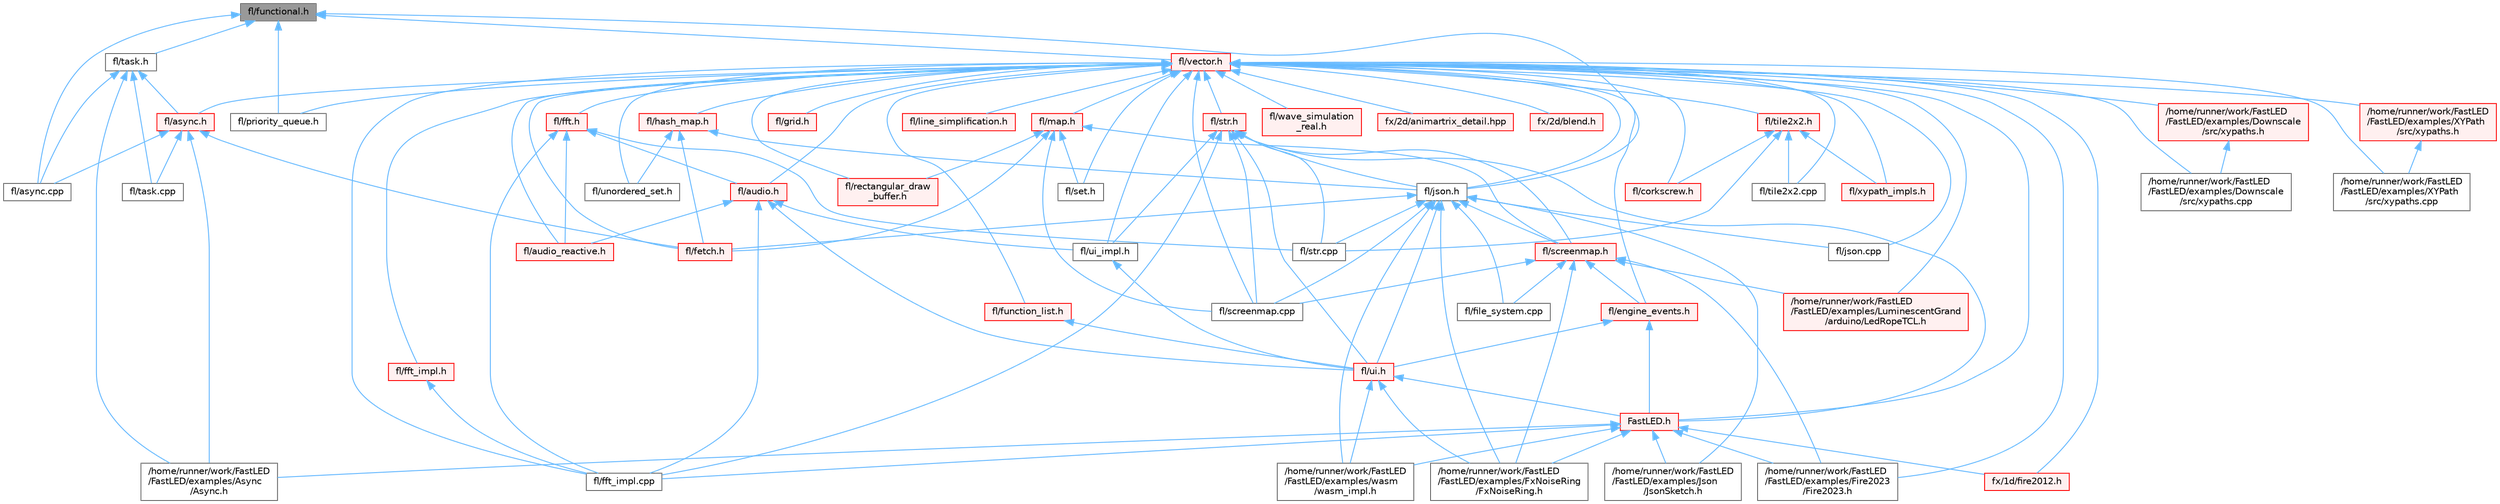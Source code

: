 digraph "fl/functional.h"
{
 // INTERACTIVE_SVG=YES
 // LATEX_PDF_SIZE
  bgcolor="transparent";
  edge [fontname=Helvetica,fontsize=10,labelfontname=Helvetica,labelfontsize=10];
  node [fontname=Helvetica,fontsize=10,shape=box,height=0.2,width=0.4];
  Node1 [id="Node000001",label="fl/functional.h",height=0.2,width=0.4,color="gray40", fillcolor="grey60", style="filled", fontcolor="black",tooltip=" "];
  Node1 -> Node2 [id="edge1_Node000001_Node000002",dir="back",color="steelblue1",style="solid",tooltip=" "];
  Node2 [id="Node000002",label="fl/async.cpp",height=0.2,width=0.4,color="grey40", fillcolor="white", style="filled",URL="$d0/d95/async_8cpp.html",tooltip=" "];
  Node1 -> Node3 [id="edge2_Node000001_Node000003",dir="back",color="steelblue1",style="solid",tooltip=" "];
  Node3 [id="Node000003",label="fl/json.h",height=0.2,width=0.4,color="grey40", fillcolor="white", style="filled",URL="$d7/d91/fl_2json_8h.html",tooltip="FastLED's Elegant JSON Library: fl::Json"];
  Node3 -> Node4 [id="edge3_Node000003_Node000004",dir="back",color="steelblue1",style="solid",tooltip=" "];
  Node4 [id="Node000004",label="/home/runner/work/FastLED\l/FastLED/examples/FxNoiseRing\l/FxNoiseRing.h",height=0.2,width=0.4,color="grey40", fillcolor="white", style="filled",URL="$d5/d77/_fx_noise_ring_8h.html",tooltip=" "];
  Node3 -> Node5 [id="edge4_Node000003_Node000005",dir="back",color="steelblue1",style="solid",tooltip=" "];
  Node5 [id="Node000005",label="/home/runner/work/FastLED\l/FastLED/examples/Json\l/JsonSketch.h",height=0.2,width=0.4,color="grey40", fillcolor="white", style="filled",URL="$d0/dd3/_json_sketch_8h.html",tooltip=" "];
  Node3 -> Node6 [id="edge5_Node000003_Node000006",dir="back",color="steelblue1",style="solid",tooltip=" "];
  Node6 [id="Node000006",label="/home/runner/work/FastLED\l/FastLED/examples/wasm\l/wasm_impl.h",height=0.2,width=0.4,color="grey40", fillcolor="white", style="filled",URL="$da/d40/wasm__impl_8h.html",tooltip=" "];
  Node3 -> Node7 [id="edge6_Node000003_Node000007",dir="back",color="steelblue1",style="solid",tooltip=" "];
  Node7 [id="Node000007",label="fl/fetch.h",height=0.2,width=0.4,color="red", fillcolor="#FFF0F0", style="filled",URL="$d6/d6a/fetch_8h.html",tooltip="Unified HTTP fetch API for FastLED (cross-platform)"];
  Node3 -> Node10 [id="edge7_Node000003_Node000010",dir="back",color="steelblue1",style="solid",tooltip=" "];
  Node10 [id="Node000010",label="fl/file_system.cpp",height=0.2,width=0.4,color="grey40", fillcolor="white", style="filled",URL="$d4/d37/file__system_8cpp.html",tooltip=" "];
  Node3 -> Node11 [id="edge8_Node000003_Node000011",dir="back",color="steelblue1",style="solid",tooltip=" "];
  Node11 [id="Node000011",label="fl/json.cpp",height=0.2,width=0.4,color="grey40", fillcolor="white", style="filled",URL="$dd/d55/json_8cpp.html",tooltip=" "];
  Node3 -> Node12 [id="edge9_Node000003_Node000012",dir="back",color="steelblue1",style="solid",tooltip=" "];
  Node12 [id="Node000012",label="fl/screenmap.cpp",height=0.2,width=0.4,color="grey40", fillcolor="white", style="filled",URL="$d9/d6f/screenmap_8cpp.html",tooltip=" "];
  Node3 -> Node13 [id="edge10_Node000003_Node000013",dir="back",color="steelblue1",style="solid",tooltip=" "];
  Node13 [id="Node000013",label="fl/screenmap.h",height=0.2,width=0.4,color="red", fillcolor="#FFF0F0", style="filled",URL="$d7/d97/screenmap_8h.html",tooltip=" "];
  Node13 -> Node17 [id="edge11_Node000013_Node000017",dir="back",color="steelblue1",style="solid",tooltip=" "];
  Node17 [id="Node000017",label="/home/runner/work/FastLED\l/FastLED/examples/Fire2023\l/Fire2023.h",height=0.2,width=0.4,color="grey40", fillcolor="white", style="filled",URL="$de/d71/_fire2023_8h.html",tooltip=" "];
  Node13 -> Node4 [id="edge12_Node000013_Node000004",dir="back",color="steelblue1",style="solid",tooltip=" "];
  Node13 -> Node23 [id="edge13_Node000013_Node000023",dir="back",color="steelblue1",style="solid",tooltip=" "];
  Node23 [id="Node000023",label="/home/runner/work/FastLED\l/FastLED/examples/LuminescentGrand\l/arduino/LedRopeTCL.h",height=0.2,width=0.4,color="red", fillcolor="#FFF0F0", style="filled",URL="$d9/d7e/_led_rope_t_c_l_8h.html",tooltip=" "];
  Node13 -> Node169 [id="edge14_Node000013_Node000169",dir="back",color="steelblue1",style="solid",tooltip=" "];
  Node169 [id="Node000169",label="fl/engine_events.h",height=0.2,width=0.4,color="red", fillcolor="#FFF0F0", style="filled",URL="$db/dc0/engine__events_8h.html",tooltip=" "];
  Node169 -> Node29 [id="edge15_Node000169_Node000029",dir="back",color="steelblue1",style="solid",tooltip=" "];
  Node29 [id="Node000029",label="FastLED.h",height=0.2,width=0.4,color="red", fillcolor="#FFF0F0", style="filled",URL="$db/d97/_fast_l_e_d_8h.html",tooltip="central include file for FastLED, defines the CFastLED class/object"];
  Node29 -> Node36 [id="edge16_Node000029_Node000036",dir="back",color="steelblue1",style="solid",tooltip=" "];
  Node36 [id="Node000036",label="/home/runner/work/FastLED\l/FastLED/examples/Async\l/Async.h",height=0.2,width=0.4,color="grey40", fillcolor="white", style="filled",URL="$d5/d1b/examples_2_async_2async_8h.html",tooltip=" "];
  Node29 -> Node17 [id="edge17_Node000029_Node000017",dir="back",color="steelblue1",style="solid",tooltip=" "];
  Node29 -> Node4 [id="edge18_Node000029_Node000004",dir="back",color="steelblue1",style="solid",tooltip=" "];
  Node29 -> Node5 [id="edge19_Node000029_Node000005",dir="back",color="steelblue1",style="solid",tooltip=" "];
  Node29 -> Node6 [id="edge20_Node000029_Node000006",dir="back",color="steelblue1",style="solid",tooltip=" "];
  Node29 -> Node131 [id="edge21_Node000029_Node000131",dir="back",color="steelblue1",style="solid",tooltip=" "];
  Node131 [id="Node000131",label="fl/fft_impl.cpp",height=0.2,width=0.4,color="grey40", fillcolor="white", style="filled",URL="$d1/dff/fft__impl_8cpp.html",tooltip=" "];
  Node29 -> Node135 [id="edge22_Node000029_Node000135",dir="back",color="steelblue1",style="solid",tooltip=" "];
  Node135 [id="Node000135",label="fx/1d/fire2012.h",height=0.2,width=0.4,color="red", fillcolor="#FFF0F0", style="filled",URL="$d5/dcb/fire2012_8h.html",tooltip=" "];
  Node169 -> Node171 [id="edge23_Node000169_Node000171",dir="back",color="steelblue1",style="solid",tooltip=" "];
  Node171 [id="Node000171",label="fl/ui.h",height=0.2,width=0.4,color="red", fillcolor="#FFF0F0", style="filled",URL="$d9/d3b/ui_8h.html",tooltip=" "];
  Node171 -> Node4 [id="edge24_Node000171_Node000004",dir="back",color="steelblue1",style="solid",tooltip=" "];
  Node171 -> Node6 [id="edge25_Node000171_Node000006",dir="back",color="steelblue1",style="solid",tooltip=" "];
  Node171 -> Node29 [id="edge26_Node000171_Node000029",dir="back",color="steelblue1",style="solid",tooltip=" "];
  Node13 -> Node10 [id="edge27_Node000013_Node000010",dir="back",color="steelblue1",style="solid",tooltip=" "];
  Node13 -> Node12 [id="edge28_Node000013_Node000012",dir="back",color="steelblue1",style="solid",tooltip=" "];
  Node3 -> Node189 [id="edge29_Node000003_Node000189",dir="back",color="steelblue1",style="solid",tooltip=" "];
  Node189 [id="Node000189",label="fl/str.cpp",height=0.2,width=0.4,color="grey40", fillcolor="white", style="filled",URL="$d1/d1f/str_8cpp.html",tooltip=" "];
  Node3 -> Node171 [id="edge30_Node000003_Node000171",dir="back",color="steelblue1",style="solid",tooltip=" "];
  Node1 -> Node190 [id="edge31_Node000001_Node000190",dir="back",color="steelblue1",style="solid",tooltip=" "];
  Node190 [id="Node000190",label="fl/priority_queue.h",height=0.2,width=0.4,color="grey40", fillcolor="white", style="filled",URL="$d4/da1/priority__queue_8h.html",tooltip=" "];
  Node1 -> Node191 [id="edge32_Node000001_Node000191",dir="back",color="steelblue1",style="solid",tooltip=" "];
  Node191 [id="Node000191",label="fl/task.h",height=0.2,width=0.4,color="grey40", fillcolor="white", style="filled",URL="$db/da4/task_8h.html",tooltip=" "];
  Node191 -> Node36 [id="edge33_Node000191_Node000036",dir="back",color="steelblue1",style="solid",tooltip=" "];
  Node191 -> Node2 [id="edge34_Node000191_Node000002",dir="back",color="steelblue1",style="solid",tooltip=" "];
  Node191 -> Node192 [id="edge35_Node000191_Node000192",dir="back",color="steelblue1",style="solid",tooltip=" "];
  Node192 [id="Node000192",label="fl/async.h",height=0.2,width=0.4,color="red", fillcolor="#FFF0F0", style="filled",URL="$df/d4c/src_2fl_2async_8h.html",tooltip="Generic asynchronous task management for FastLED."];
  Node192 -> Node36 [id="edge36_Node000192_Node000036",dir="back",color="steelblue1",style="solid",tooltip=" "];
  Node192 -> Node2 [id="edge37_Node000192_Node000002",dir="back",color="steelblue1",style="solid",tooltip=" "];
  Node192 -> Node7 [id="edge38_Node000192_Node000007",dir="back",color="steelblue1",style="solid",tooltip=" "];
  Node192 -> Node193 [id="edge39_Node000192_Node000193",dir="back",color="steelblue1",style="solid",tooltip=" "];
  Node193 [id="Node000193",label="fl/task.cpp",height=0.2,width=0.4,color="grey40", fillcolor="white", style="filled",URL="$d9/d9c/task_8cpp.html",tooltip=" "];
  Node191 -> Node193 [id="edge40_Node000191_Node000193",dir="back",color="steelblue1",style="solid",tooltip=" "];
  Node1 -> Node194 [id="edge41_Node000001_Node000194",dir="back",color="steelblue1",style="solid",tooltip=" "];
  Node194 [id="Node000194",label="fl/vector.h",height=0.2,width=0.4,color="red", fillcolor="#FFF0F0", style="filled",URL="$d6/d68/vector_8h.html",tooltip=" "];
  Node194 -> Node195 [id="edge42_Node000194_Node000195",dir="back",color="steelblue1",style="solid",tooltip=" "];
  Node195 [id="Node000195",label="/home/runner/work/FastLED\l/FastLED/examples/Downscale\l/src/xypaths.cpp",height=0.2,width=0.4,color="grey40", fillcolor="white", style="filled",URL="$dd/d96/_downscale_2src_2xypaths_8cpp.html",tooltip=" "];
  Node194 -> Node196 [id="edge43_Node000194_Node000196",dir="back",color="steelblue1",style="solid",tooltip=" "];
  Node196 [id="Node000196",label="/home/runner/work/FastLED\l/FastLED/examples/Downscale\l/src/xypaths.h",height=0.2,width=0.4,color="red", fillcolor="#FFF0F0", style="filled",URL="$de/d75/_downscale_2src_2xypaths_8h.html",tooltip=" "];
  Node196 -> Node195 [id="edge44_Node000196_Node000195",dir="back",color="steelblue1",style="solid",tooltip=" "];
  Node194 -> Node17 [id="edge45_Node000194_Node000017",dir="back",color="steelblue1",style="solid",tooltip=" "];
  Node194 -> Node23 [id="edge46_Node000194_Node000023",dir="back",color="steelblue1",style="solid",tooltip=" "];
  Node194 -> Node197 [id="edge47_Node000194_Node000197",dir="back",color="steelblue1",style="solid",tooltip=" "];
  Node197 [id="Node000197",label="/home/runner/work/FastLED\l/FastLED/examples/XYPath\l/src/xypaths.cpp",height=0.2,width=0.4,color="grey40", fillcolor="white", style="filled",URL="$d8/d55/_x_y_path_2src_2xypaths_8cpp.html",tooltip=" "];
  Node194 -> Node198 [id="edge48_Node000194_Node000198",dir="back",color="steelblue1",style="solid",tooltip=" "];
  Node198 [id="Node000198",label="/home/runner/work/FastLED\l/FastLED/examples/XYPath\l/src/xypaths.h",height=0.2,width=0.4,color="red", fillcolor="#FFF0F0", style="filled",URL="$d7/d5e/_x_y_path_2src_2xypaths_8h.html",tooltip=" "];
  Node198 -> Node197 [id="edge49_Node000198_Node000197",dir="back",color="steelblue1",style="solid",tooltip=" "];
  Node194 -> Node29 [id="edge50_Node000194_Node000029",dir="back",color="steelblue1",style="solid",tooltip=" "];
  Node194 -> Node192 [id="edge51_Node000194_Node000192",dir="back",color="steelblue1",style="solid",tooltip=" "];
  Node194 -> Node199 [id="edge52_Node000194_Node000199",dir="back",color="steelblue1",style="solid",tooltip=" "];
  Node199 [id="Node000199",label="fl/audio.h",height=0.2,width=0.4,color="red", fillcolor="#FFF0F0", style="filled",URL="$da/d09/audio_8h.html",tooltip=" "];
  Node199 -> Node201 [id="edge53_Node000199_Node000201",dir="back",color="steelblue1",style="solid",tooltip=" "];
  Node201 [id="Node000201",label="fl/audio_reactive.h",height=0.2,width=0.4,color="red", fillcolor="#FFF0F0", style="filled",URL="$d1/d9a/audio__reactive_8h.html",tooltip=" "];
  Node199 -> Node131 [id="edge54_Node000199_Node000131",dir="back",color="steelblue1",style="solid",tooltip=" "];
  Node199 -> Node171 [id="edge55_Node000199_Node000171",dir="back",color="steelblue1",style="solid",tooltip=" "];
  Node199 -> Node203 [id="edge56_Node000199_Node000203",dir="back",color="steelblue1",style="solid",tooltip=" "];
  Node203 [id="Node000203",label="fl/ui_impl.h",height=0.2,width=0.4,color="grey40", fillcolor="white", style="filled",URL="$d6/dc0/ui__impl_8h.html",tooltip=" "];
  Node203 -> Node171 [id="edge57_Node000203_Node000171",dir="back",color="steelblue1",style="solid",tooltip=" "];
  Node194 -> Node201 [id="edge58_Node000194_Node000201",dir="back",color="steelblue1",style="solid",tooltip=" "];
  Node194 -> Node204 [id="edge59_Node000194_Node000204",dir="back",color="steelblue1",style="solid",tooltip=" "];
  Node204 [id="Node000204",label="fl/corkscrew.h",height=0.2,width=0.4,color="red", fillcolor="#FFF0F0", style="filled",URL="$d1/dd4/src_2fl_2corkscrew_8h.html",tooltip="Corkscrew LED strip projection and rendering."];
  Node194 -> Node169 [id="edge60_Node000194_Node000169",dir="back",color="steelblue1",style="solid",tooltip=" "];
  Node194 -> Node7 [id="edge61_Node000194_Node000007",dir="back",color="steelblue1",style="solid",tooltip=" "];
  Node194 -> Node205 [id="edge62_Node000194_Node000205",dir="back",color="steelblue1",style="solid",tooltip=" "];
  Node205 [id="Node000205",label="fl/fft.h",height=0.2,width=0.4,color="red", fillcolor="#FFF0F0", style="filled",URL="$d7/d76/fft_8h.html",tooltip=" "];
  Node205 -> Node199 [id="edge63_Node000205_Node000199",dir="back",color="steelblue1",style="solid",tooltip=" "];
  Node205 -> Node201 [id="edge64_Node000205_Node000201",dir="back",color="steelblue1",style="solid",tooltip=" "];
  Node205 -> Node131 [id="edge65_Node000205_Node000131",dir="back",color="steelblue1",style="solid",tooltip=" "];
  Node205 -> Node189 [id="edge66_Node000205_Node000189",dir="back",color="steelblue1",style="solid",tooltip=" "];
  Node194 -> Node131 [id="edge67_Node000194_Node000131",dir="back",color="steelblue1",style="solid",tooltip=" "];
  Node194 -> Node208 [id="edge68_Node000194_Node000208",dir="back",color="steelblue1",style="solid",tooltip=" "];
  Node208 [id="Node000208",label="fl/fft_impl.h",height=0.2,width=0.4,color="red", fillcolor="#FFF0F0", style="filled",URL="$df/d73/fft__impl_8h.html",tooltip=" "];
  Node208 -> Node131 [id="edge69_Node000208_Node000131",dir="back",color="steelblue1",style="solid",tooltip=" "];
  Node194 -> Node209 [id="edge70_Node000194_Node000209",dir="back",color="steelblue1",style="solid",tooltip=" "];
  Node209 [id="Node000209",label="fl/function_list.h",height=0.2,width=0.4,color="red", fillcolor="#FFF0F0", style="filled",URL="$d0/d64/function__list_8h.html",tooltip=" "];
  Node209 -> Node171 [id="edge71_Node000209_Node000171",dir="back",color="steelblue1",style="solid",tooltip=" "];
  Node194 -> Node210 [id="edge72_Node000194_Node000210",dir="back",color="steelblue1",style="solid",tooltip=" "];
  Node210 [id="Node000210",label="fl/grid.h",height=0.2,width=0.4,color="red", fillcolor="#FFF0F0", style="filled",URL="$da/d15/grid_8h.html",tooltip=" "];
  Node194 -> Node219 [id="edge73_Node000194_Node000219",dir="back",color="steelblue1",style="solid",tooltip=" "];
  Node219 [id="Node000219",label="fl/hash_map.h",height=0.2,width=0.4,color="red", fillcolor="#FFF0F0", style="filled",URL="$d6/d13/hash__map_8h.html",tooltip=" "];
  Node219 -> Node7 [id="edge74_Node000219_Node000007",dir="back",color="steelblue1",style="solid",tooltip=" "];
  Node219 -> Node3 [id="edge75_Node000219_Node000003",dir="back",color="steelblue1",style="solid",tooltip=" "];
  Node219 -> Node224 [id="edge76_Node000219_Node000224",dir="back",color="steelblue1",style="solid",tooltip=" "];
  Node224 [id="Node000224",label="fl/unordered_set.h",height=0.2,width=0.4,color="grey40", fillcolor="white", style="filled",URL="$df/d26/unordered__set_8h.html",tooltip=" "];
  Node194 -> Node11 [id="edge77_Node000194_Node000011",dir="back",color="steelblue1",style="solid",tooltip=" "];
  Node194 -> Node3 [id="edge78_Node000194_Node000003",dir="back",color="steelblue1",style="solid",tooltip=" "];
  Node194 -> Node225 [id="edge79_Node000194_Node000225",dir="back",color="steelblue1",style="solid",tooltip=" "];
  Node225 [id="Node000225",label="fl/line_simplification.h",height=0.2,width=0.4,color="red", fillcolor="#FFF0F0", style="filled",URL="$d8/da7/line__simplification_8h.html",tooltip=" "];
  Node194 -> Node227 [id="edge80_Node000194_Node000227",dir="back",color="steelblue1",style="solid",tooltip=" "];
  Node227 [id="Node000227",label="fl/map.h",height=0.2,width=0.4,color="red", fillcolor="#FFF0F0", style="filled",URL="$dc/db7/map_8h.html",tooltip=" "];
  Node227 -> Node7 [id="edge81_Node000227_Node000007",dir="back",color="steelblue1",style="solid",tooltip=" "];
  Node227 -> Node228 [id="edge82_Node000227_Node000228",dir="back",color="steelblue1",style="solid",tooltip=" "];
  Node228 [id="Node000228",label="fl/rectangular_draw\l_buffer.h",height=0.2,width=0.4,color="red", fillcolor="#FFF0F0", style="filled",URL="$d9/df3/rectangular__draw__buffer_8h.html",tooltip=" "];
  Node227 -> Node12 [id="edge83_Node000227_Node000012",dir="back",color="steelblue1",style="solid",tooltip=" "];
  Node227 -> Node13 [id="edge84_Node000227_Node000013",dir="back",color="steelblue1",style="solid",tooltip=" "];
  Node227 -> Node230 [id="edge85_Node000227_Node000230",dir="back",color="steelblue1",style="solid",tooltip=" "];
  Node230 [id="Node000230",label="fl/set.h",height=0.2,width=0.4,color="grey40", fillcolor="white", style="filled",URL="$d4/d13/set_8h.html",tooltip=" "];
  Node194 -> Node190 [id="edge86_Node000194_Node000190",dir="back",color="steelblue1",style="solid",tooltip=" "];
  Node194 -> Node228 [id="edge87_Node000194_Node000228",dir="back",color="steelblue1",style="solid",tooltip=" "];
  Node194 -> Node12 [id="edge88_Node000194_Node000012",dir="back",color="steelblue1",style="solid",tooltip=" "];
  Node194 -> Node230 [id="edge89_Node000194_Node000230",dir="back",color="steelblue1",style="solid",tooltip=" "];
  Node194 -> Node231 [id="edge90_Node000194_Node000231",dir="back",color="steelblue1",style="solid",tooltip=" "];
  Node231 [id="Node000231",label="fl/str.h",height=0.2,width=0.4,color="red", fillcolor="#FFF0F0", style="filled",URL="$d1/d93/str_8h.html",tooltip=" "];
  Node231 -> Node29 [id="edge91_Node000231_Node000029",dir="back",color="steelblue1",style="solid",tooltip=" "];
  Node231 -> Node131 [id="edge92_Node000231_Node000131",dir="back",color="steelblue1",style="solid",tooltip=" "];
  Node231 -> Node3 [id="edge93_Node000231_Node000003",dir="back",color="steelblue1",style="solid",tooltip=" "];
  Node231 -> Node12 [id="edge94_Node000231_Node000012",dir="back",color="steelblue1",style="solid",tooltip=" "];
  Node231 -> Node13 [id="edge95_Node000231_Node000013",dir="back",color="steelblue1",style="solid",tooltip=" "];
  Node231 -> Node189 [id="edge96_Node000231_Node000189",dir="back",color="steelblue1",style="solid",tooltip=" "];
  Node231 -> Node171 [id="edge97_Node000231_Node000171",dir="back",color="steelblue1",style="solid",tooltip=" "];
  Node231 -> Node203 [id="edge98_Node000231_Node000203",dir="back",color="steelblue1",style="solid",tooltip=" "];
  Node194 -> Node213 [id="edge99_Node000194_Node000213",dir="back",color="steelblue1",style="solid",tooltip=" "];
  Node213 [id="Node000213",label="fl/tile2x2.cpp",height=0.2,width=0.4,color="grey40", fillcolor="white", style="filled",URL="$db/d15/tile2x2_8cpp.html",tooltip=" "];
  Node194 -> Node265 [id="edge100_Node000194_Node000265",dir="back",color="steelblue1",style="solid",tooltip=" "];
  Node265 [id="Node000265",label="fl/tile2x2.h",height=0.2,width=0.4,color="red", fillcolor="#FFF0F0", style="filled",URL="$d2/db4/tile2x2_8h.html",tooltip=" "];
  Node265 -> Node204 [id="edge101_Node000265_Node000204",dir="back",color="steelblue1",style="solid",tooltip=" "];
  Node265 -> Node189 [id="edge102_Node000265_Node000189",dir="back",color="steelblue1",style="solid",tooltip=" "];
  Node265 -> Node213 [id="edge103_Node000265_Node000213",dir="back",color="steelblue1",style="solid",tooltip=" "];
  Node265 -> Node250 [id="edge104_Node000265_Node000250",dir="back",color="steelblue1",style="solid",tooltip=" "];
  Node250 [id="Node000250",label="fl/xypath_impls.h",height=0.2,width=0.4,color="red", fillcolor="#FFF0F0", style="filled",URL="$d8/d5f/xypath__impls_8h.html",tooltip=" "];
  Node194 -> Node203 [id="edge105_Node000194_Node000203",dir="back",color="steelblue1",style="solid",tooltip=" "];
  Node194 -> Node224 [id="edge106_Node000194_Node000224",dir="back",color="steelblue1",style="solid",tooltip=" "];
  Node194 -> Node271 [id="edge107_Node000194_Node000271",dir="back",color="steelblue1",style="solid",tooltip=" "];
  Node271 [id="Node000271",label="fl/wave_simulation\l_real.h",height=0.2,width=0.4,color="red", fillcolor="#FFF0F0", style="filled",URL="$dd/d8e/wave__simulation__real_8h.html",tooltip=" "];
  Node194 -> Node250 [id="edge108_Node000194_Node000250",dir="back",color="steelblue1",style="solid",tooltip=" "];
  Node194 -> Node135 [id="edge109_Node000194_Node000135",dir="back",color="steelblue1",style="solid",tooltip=" "];
  Node194 -> Node333 [id="edge110_Node000194_Node000333",dir="back",color="steelblue1",style="solid",tooltip=" "];
  Node333 [id="Node000333",label="fx/2d/animartrix_detail.hpp",height=0.2,width=0.4,color="red", fillcolor="#FFF0F0", style="filled",URL="$d3/d3b/animartrix__detail_8hpp.html",tooltip=" "];
  Node194 -> Node273 [id="edge111_Node000194_Node000273",dir="back",color="steelblue1",style="solid",tooltip=" "];
  Node273 [id="Node000273",label="fx/2d/blend.h",height=0.2,width=0.4,color="red", fillcolor="#FFF0F0", style="filled",URL="$d8/d4e/blend_8h.html",tooltip=" "];
}
